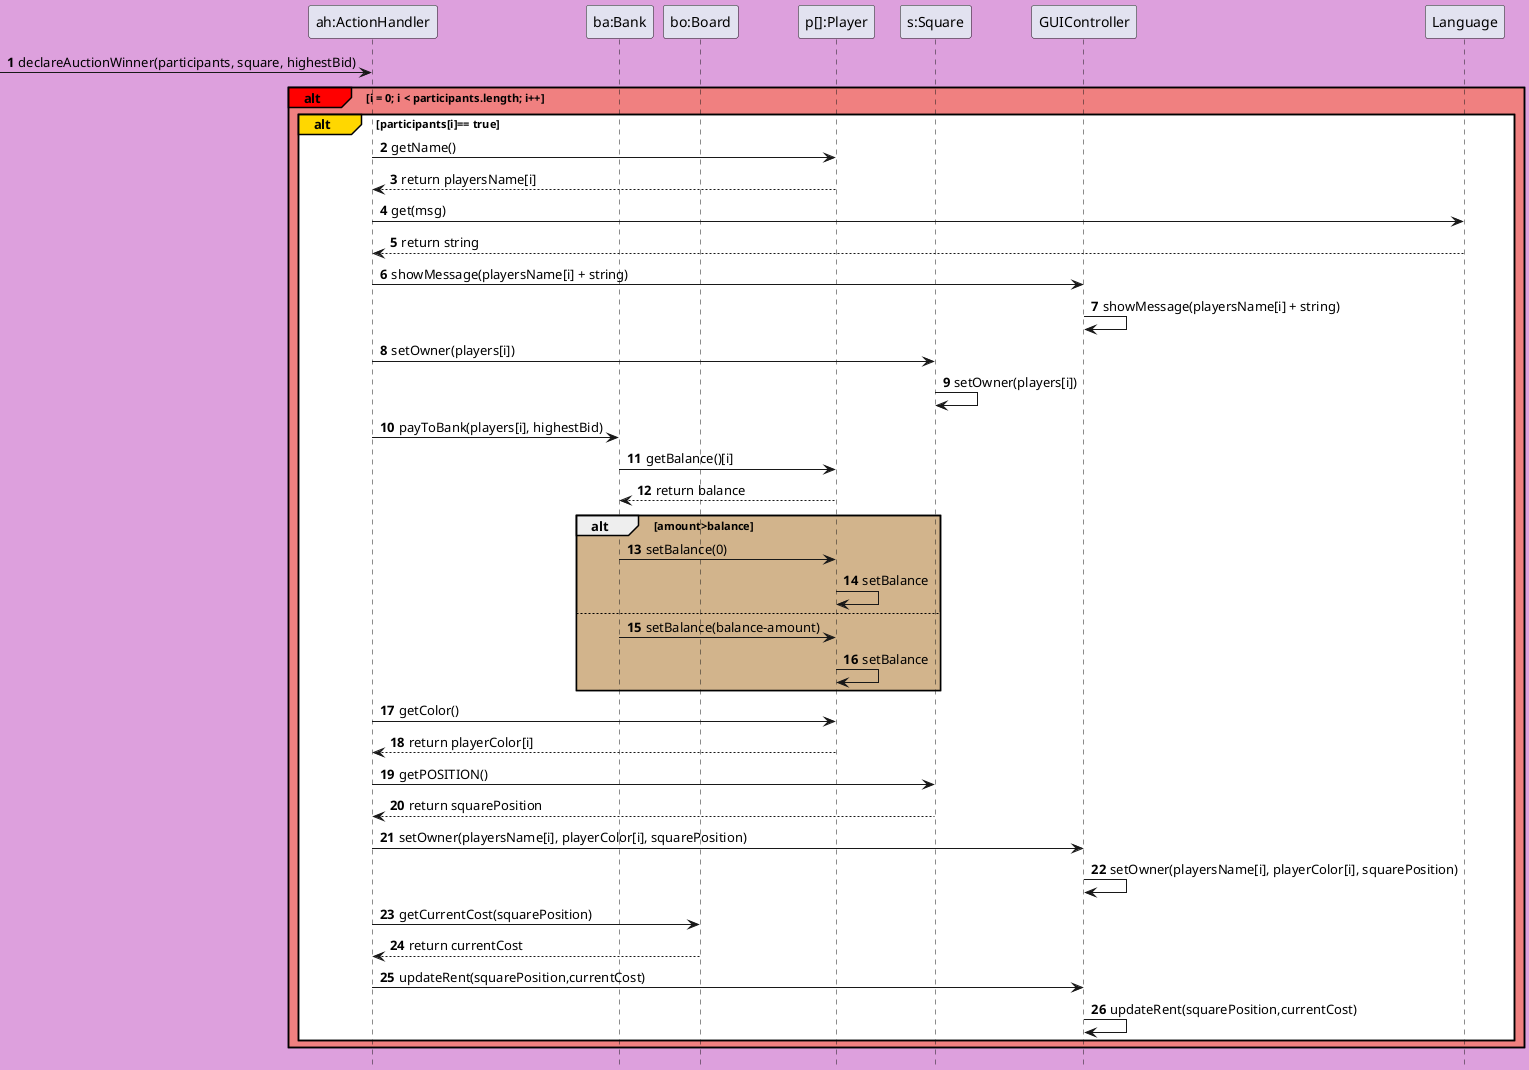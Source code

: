 @startuml
'https://plantuml.com/sequence-diagram

autonumber
hide footbox
skinparam backgroundColor #plum
Participant "ah:ActionHandler" as actionHandler
Participant "ba:Bank" as bank
Participant "bo:Board" as board
Participant "p[]:Player" as player
Participant "s:Square" as square
Participant "GUIController" as guiController
->actionHandler:declareAuctionWinner(participants, square, highestBid)
alt#red #LightCoral i = 0; i < participants.length; i++
    alt#Gold #white participants[i]== true
        actionHandler -> player:getName()
        actionHandler <-- player:return playersName[i]
        actionHandler -> Language:get(msg)
        actionHandler <-- Language: return string
        actionHandler -> guiController:showMessage(playersName[i] + string)
        guiController -> guiController:showMessage(playersName[i] + string)
        actionHandler ->  square:setOwner(players[i])
        square ->  square:setOwner(players[i])
        actionHandler -> bank:payToBank(players[i], highestBid)
        bank->player:getBalance()[i]
        bank<--player:return balance
        alt #Tan amount>balance
             bank->player:setBalance(0)
             player->player: setBalance
        else
            bank->player:setBalance(balance-amount)
            player->player: setBalance
        end

        actionHandler -> player:getColor()
        actionHandler <-- player:return playerColor[i]
        actionHandler -> square:getPOSITION()
        actionHandler <-- square:return squarePosition
        actionHandler -> guiController:setOwner(playersName[i], playerColor[i], squarePosition)
        guiController-> guiController:setOwner(playersName[i], playerColor[i], squarePosition)
        actionHandler -> board:getCurrentCost(squarePosition)
        actionHandler <-- board:return currentCost
        actionHandler -> guiController:updateRent(squarePosition,currentCost)
        guiController-> guiController:updateRent(squarePosition,currentCost)
    end
end
@enduml